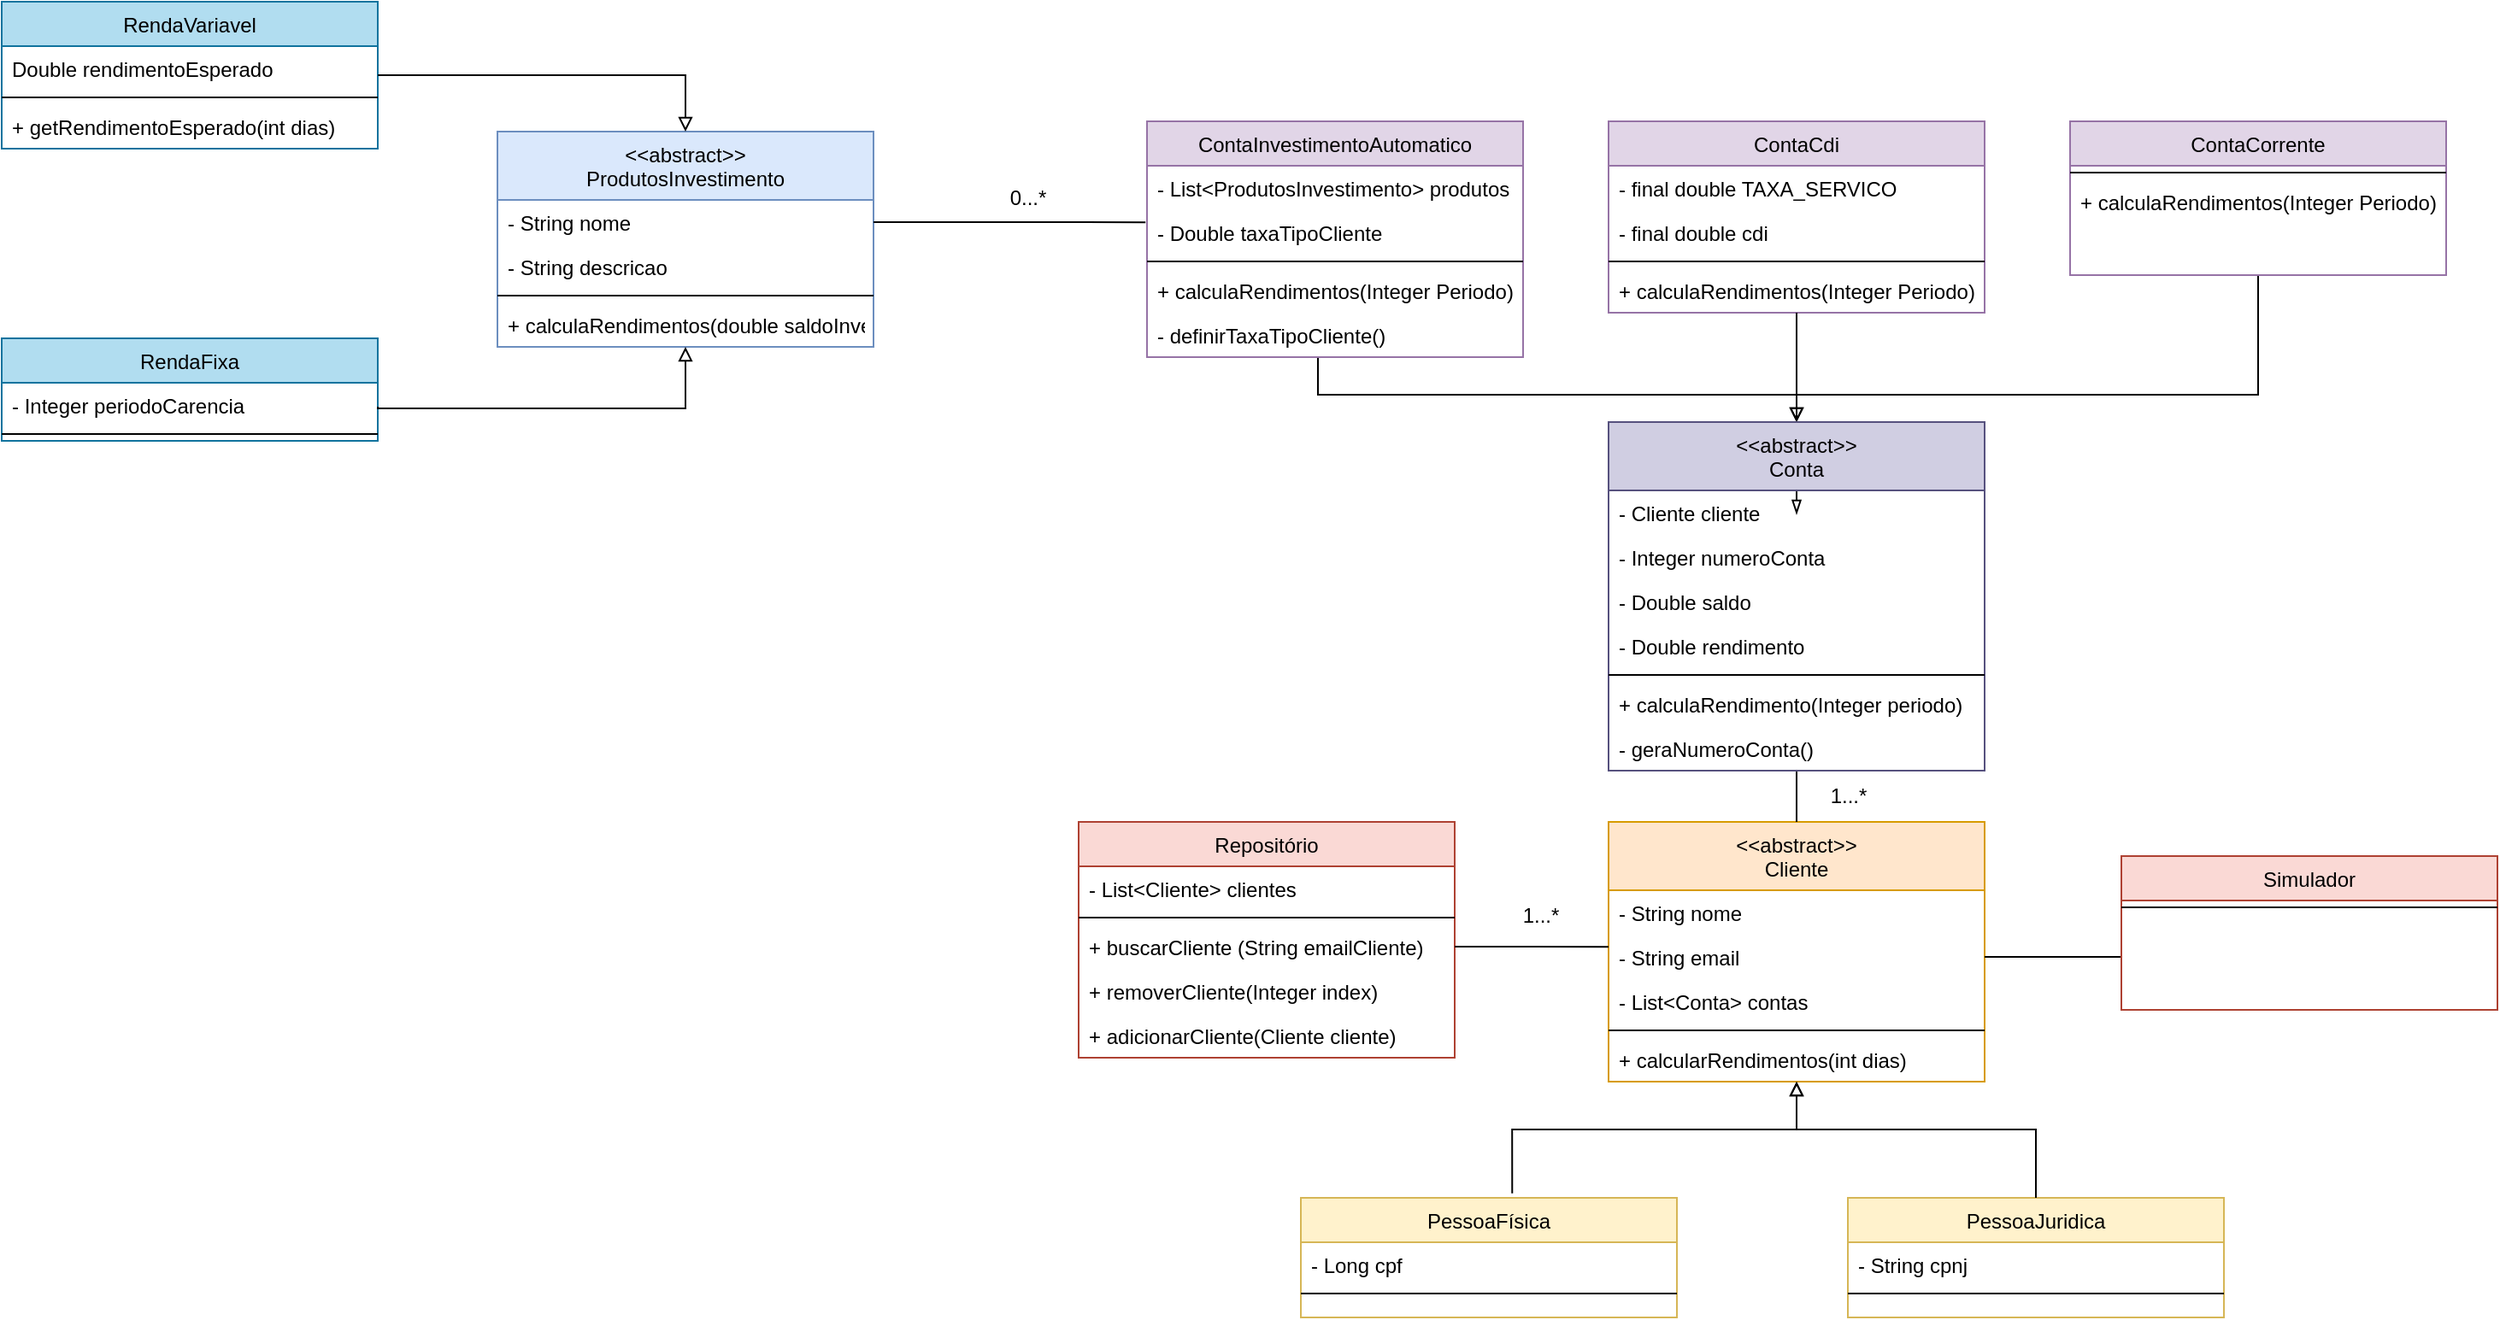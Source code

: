<mxfile version="26.0.16">
  <diagram id="C5RBs43oDa-KdzZeNtuy" name="Page-1">
    <mxGraphModel dx="2898" dy="1892" grid="1" gridSize="10" guides="1" tooltips="1" connect="1" arrows="1" fold="1" page="0" pageScale="1" pageWidth="827" pageHeight="1169" math="0" shadow="0">
      <root>
        <mxCell id="WIyWlLk6GJQsqaUBKTNV-0" />
        <mxCell id="WIyWlLk6GJQsqaUBKTNV-1" parent="WIyWlLk6GJQsqaUBKTNV-0" />
        <mxCell id="zkfFHV4jXpPFQw0GAbJ--17" value="&lt;&lt;abstract&gt;&gt;&#xa;Cliente" style="swimlane;fontStyle=0;align=center;verticalAlign=top;childLayout=stackLayout;horizontal=1;startSize=40;horizontalStack=0;resizeParent=1;resizeLast=0;collapsible=1;marginBottom=0;rounded=0;shadow=0;strokeWidth=1;fillColor=#ffe6cc;strokeColor=#d79b00;" parent="WIyWlLk6GJQsqaUBKTNV-1" vertex="1">
          <mxGeometry x="290" y="10" width="220" height="152" as="geometry">
            <mxRectangle x="550" y="140" width="160" height="26" as="alternateBounds" />
          </mxGeometry>
        </mxCell>
        <mxCell id="zkfFHV4jXpPFQw0GAbJ--18" value="- String nome" style="text;align=left;verticalAlign=top;spacingLeft=4;spacingRight=4;overflow=hidden;rotatable=0;points=[[0,0.5],[1,0.5]];portConstraint=eastwest;" parent="zkfFHV4jXpPFQw0GAbJ--17" vertex="1">
          <mxGeometry y="40" width="220" height="26" as="geometry" />
        </mxCell>
        <mxCell id="gj4aTY_zIKt3ty2umUnR-17" style="edgeStyle=orthogonalEdgeStyle;rounded=0;orthogonalLoop=1;jettySize=auto;html=1;endArrow=none;startFill=0;" edge="1" parent="zkfFHV4jXpPFQw0GAbJ--17" source="qYS2dhaPSShC_kYJh2iO-45">
          <mxGeometry relative="1" as="geometry">
            <mxPoint x="300" y="79" as="targetPoint" />
          </mxGeometry>
        </mxCell>
        <mxCell id="qYS2dhaPSShC_kYJh2iO-45" value="- String email" style="text;align=left;verticalAlign=top;spacingLeft=4;spacingRight=4;overflow=hidden;rotatable=0;points=[[0,0.5],[1,0.5]];portConstraint=eastwest;rounded=0;shadow=0;html=0;" parent="zkfFHV4jXpPFQw0GAbJ--17" vertex="1">
          <mxGeometry y="66" width="220" height="26" as="geometry" />
        </mxCell>
        <mxCell id="zkfFHV4jXpPFQw0GAbJ--19" value="- List&lt;Conta&gt; contas" style="text;align=left;verticalAlign=top;spacingLeft=4;spacingRight=4;overflow=hidden;rotatable=0;points=[[0,0.5],[1,0.5]];portConstraint=eastwest;rounded=0;shadow=0;html=0;" parent="zkfFHV4jXpPFQw0GAbJ--17" vertex="1">
          <mxGeometry y="92" width="220" height="26" as="geometry" />
        </mxCell>
        <mxCell id="zkfFHV4jXpPFQw0GAbJ--23" value="" style="line;html=1;strokeWidth=1;align=left;verticalAlign=middle;spacingTop=-1;spacingLeft=3;spacingRight=3;rotatable=0;labelPosition=right;points=[];portConstraint=eastwest;" parent="zkfFHV4jXpPFQw0GAbJ--17" vertex="1">
          <mxGeometry y="118" width="220" height="8" as="geometry" />
        </mxCell>
        <mxCell id="gj4aTY_zIKt3ty2umUnR-0" value="+ calcularRendimentos(int dias)" style="text;align=left;verticalAlign=top;spacingLeft=4;spacingRight=4;overflow=hidden;rotatable=0;points=[[0,0.5],[1,0.5]];portConstraint=eastwest;rounded=0;shadow=0;html=0;" vertex="1" parent="zkfFHV4jXpPFQw0GAbJ--17">
          <mxGeometry y="126" width="220" height="26" as="geometry" />
        </mxCell>
        <mxCell id="qYS2dhaPSShC_kYJh2iO-0" value="PessoaFísica" style="swimlane;fontStyle=0;align=center;verticalAlign=top;childLayout=stackLayout;horizontal=1;startSize=26;horizontalStack=0;resizeParent=1;resizeLast=0;collapsible=1;marginBottom=0;rounded=0;shadow=0;strokeWidth=1;fillColor=#fff2cc;strokeColor=#d6b656;" parent="WIyWlLk6GJQsqaUBKTNV-1" vertex="1">
          <mxGeometry x="110" y="230" width="220" height="70" as="geometry">
            <mxRectangle x="550" y="140" width="160" height="26" as="alternateBounds" />
          </mxGeometry>
        </mxCell>
        <mxCell id="qYS2dhaPSShC_kYJh2iO-1" value="- Long cpf" style="text;align=left;verticalAlign=top;spacingLeft=4;spacingRight=4;overflow=hidden;rotatable=0;points=[[0,0.5],[1,0.5]];portConstraint=eastwest;" parent="qYS2dhaPSShC_kYJh2iO-0" vertex="1">
          <mxGeometry y="26" width="220" height="26" as="geometry" />
        </mxCell>
        <mxCell id="qYS2dhaPSShC_kYJh2iO-3" value="" style="line;html=1;strokeWidth=1;align=left;verticalAlign=middle;spacingTop=-1;spacingLeft=3;spacingRight=3;rotatable=0;labelPosition=right;points=[];portConstraint=eastwest;" parent="qYS2dhaPSShC_kYJh2iO-0" vertex="1">
          <mxGeometry y="52" width="220" height="8" as="geometry" />
        </mxCell>
        <mxCell id="qYS2dhaPSShC_kYJh2iO-4" value="PessoaJuridica" style="swimlane;fontStyle=0;align=center;verticalAlign=top;childLayout=stackLayout;horizontal=1;startSize=26;horizontalStack=0;resizeParent=1;resizeLast=0;collapsible=1;marginBottom=0;rounded=0;shadow=0;strokeWidth=1;fillColor=#fff2cc;strokeColor=#d6b656;" parent="WIyWlLk6GJQsqaUBKTNV-1" vertex="1">
          <mxGeometry x="430" y="230" width="220" height="70" as="geometry">
            <mxRectangle x="550" y="140" width="160" height="26" as="alternateBounds" />
          </mxGeometry>
        </mxCell>
        <mxCell id="qYS2dhaPSShC_kYJh2iO-5" value="- String cpnj" style="text;align=left;verticalAlign=top;spacingLeft=4;spacingRight=4;overflow=hidden;rotatable=0;points=[[0,0.5],[1,0.5]];portConstraint=eastwest;" parent="qYS2dhaPSShC_kYJh2iO-4" vertex="1">
          <mxGeometry y="26" width="220" height="26" as="geometry" />
        </mxCell>
        <mxCell id="qYS2dhaPSShC_kYJh2iO-7" value="" style="line;html=1;strokeWidth=1;align=left;verticalAlign=middle;spacingTop=-1;spacingLeft=3;spacingRight=3;rotatable=0;labelPosition=right;points=[];portConstraint=eastwest;" parent="qYS2dhaPSShC_kYJh2iO-4" vertex="1">
          <mxGeometry y="52" width="220" height="8" as="geometry" />
        </mxCell>
        <mxCell id="qYS2dhaPSShC_kYJh2iO-10" value="&lt;&lt;abstract&gt;&gt;&#xa;ProdutosInvestimento" style="swimlane;fontStyle=0;align=center;verticalAlign=top;childLayout=stackLayout;horizontal=1;startSize=40;horizontalStack=0;resizeParent=1;resizeLast=0;collapsible=1;marginBottom=0;rounded=0;shadow=0;strokeWidth=1;fillColor=#dae8fc;strokeColor=#6c8ebf;" parent="WIyWlLk6GJQsqaUBKTNV-1" vertex="1">
          <mxGeometry x="-360" y="-394" width="220" height="126" as="geometry">
            <mxRectangle x="550" y="140" width="160" height="26" as="alternateBounds" />
          </mxGeometry>
        </mxCell>
        <mxCell id="qYS2dhaPSShC_kYJh2iO-11" value="- String nome" style="text;align=left;verticalAlign=top;spacingLeft=4;spacingRight=4;overflow=hidden;rotatable=0;points=[[0,0.5],[1,0.5]];portConstraint=eastwest;" parent="qYS2dhaPSShC_kYJh2iO-10" vertex="1">
          <mxGeometry y="40" width="220" height="26" as="geometry" />
        </mxCell>
        <mxCell id="qYS2dhaPSShC_kYJh2iO-12" value="- String descricao" style="text;align=left;verticalAlign=top;spacingLeft=4;spacingRight=4;overflow=hidden;rotatable=0;points=[[0,0.5],[1,0.5]];portConstraint=eastwest;rounded=0;shadow=0;html=0;" parent="qYS2dhaPSShC_kYJh2iO-10" vertex="1">
          <mxGeometry y="66" width="220" height="26" as="geometry" />
        </mxCell>
        <mxCell id="qYS2dhaPSShC_kYJh2iO-13" value="" style="line;html=1;strokeWidth=1;align=left;verticalAlign=middle;spacingTop=-1;spacingLeft=3;spacingRight=3;rotatable=0;labelPosition=right;points=[];portConstraint=eastwest;" parent="qYS2dhaPSShC_kYJh2iO-10" vertex="1">
          <mxGeometry y="92" width="220" height="8" as="geometry" />
        </mxCell>
        <mxCell id="gj4aTY_zIKt3ty2umUnR-8" value="+ calculaRendimentos(double saldoInvestido, int dias)" style="text;align=left;verticalAlign=top;spacingLeft=4;spacingRight=4;overflow=hidden;rotatable=0;points=[[0,0.5],[1,0.5]];portConstraint=eastwest;rounded=0;shadow=0;html=0;" vertex="1" parent="qYS2dhaPSShC_kYJh2iO-10">
          <mxGeometry y="100" width="220" height="26" as="geometry" />
        </mxCell>
        <mxCell id="qYS2dhaPSShC_kYJh2iO-14" value="RendaFixa" style="swimlane;fontStyle=0;align=center;verticalAlign=top;childLayout=stackLayout;horizontal=1;startSize=26;horizontalStack=0;resizeParent=1;resizeLast=0;collapsible=1;marginBottom=0;rounded=0;shadow=0;strokeWidth=1;fillColor=#b1ddf0;strokeColor=#10739e;" parent="WIyWlLk6GJQsqaUBKTNV-1" vertex="1">
          <mxGeometry x="-650" y="-273" width="220" height="60" as="geometry">
            <mxRectangle x="550" y="140" width="160" height="26" as="alternateBounds" />
          </mxGeometry>
        </mxCell>
        <mxCell id="qYS2dhaPSShC_kYJh2iO-16" value="- Integer periodoCarencia" style="text;align=left;verticalAlign=top;spacingLeft=4;spacingRight=4;overflow=hidden;rotatable=0;points=[[0,0.5],[1,0.5]];portConstraint=eastwest;rounded=0;shadow=0;html=0;" parent="qYS2dhaPSShC_kYJh2iO-14" vertex="1">
          <mxGeometry y="26" width="220" height="26" as="geometry" />
        </mxCell>
        <mxCell id="qYS2dhaPSShC_kYJh2iO-17" value="" style="line;html=1;strokeWidth=1;align=left;verticalAlign=middle;spacingTop=-1;spacingLeft=3;spacingRight=3;rotatable=0;labelPosition=right;points=[];portConstraint=eastwest;" parent="qYS2dhaPSShC_kYJh2iO-14" vertex="1">
          <mxGeometry y="52" width="220" height="8" as="geometry" />
        </mxCell>
        <mxCell id="qYS2dhaPSShC_kYJh2iO-18" value="RendaVariavel" style="swimlane;fontStyle=0;align=center;verticalAlign=top;childLayout=stackLayout;horizontal=1;startSize=26;horizontalStack=0;resizeParent=1;resizeLast=0;collapsible=1;marginBottom=0;rounded=0;shadow=0;strokeWidth=1;fillColor=#b1ddf0;strokeColor=#10739e;" parent="WIyWlLk6GJQsqaUBKTNV-1" vertex="1">
          <mxGeometry x="-650" y="-470" width="220" height="86" as="geometry">
            <mxRectangle x="550" y="140" width="160" height="26" as="alternateBounds" />
          </mxGeometry>
        </mxCell>
        <mxCell id="qYS2dhaPSShC_kYJh2iO-19" value="Double rendimentoEsperado" style="text;align=left;verticalAlign=top;spacingLeft=4;spacingRight=4;overflow=hidden;rotatable=0;points=[[0,0.5],[1,0.5]];portConstraint=eastwest;" parent="qYS2dhaPSShC_kYJh2iO-18" vertex="1">
          <mxGeometry y="26" width="220" height="26" as="geometry" />
        </mxCell>
        <mxCell id="qYS2dhaPSShC_kYJh2iO-21" value="" style="line;html=1;strokeWidth=1;align=left;verticalAlign=middle;spacingTop=-1;spacingLeft=3;spacingRight=3;rotatable=0;labelPosition=right;points=[];portConstraint=eastwest;" parent="qYS2dhaPSShC_kYJh2iO-18" vertex="1">
          <mxGeometry y="52" width="220" height="8" as="geometry" />
        </mxCell>
        <mxCell id="gj4aTY_zIKt3ty2umUnR-9" value="+ getRendimentoEsperado(int dias)" style="text;align=left;verticalAlign=top;spacingLeft=4;spacingRight=4;overflow=hidden;rotatable=0;points=[[0,0.5],[1,0.5]];portConstraint=eastwest;rounded=0;shadow=0;html=0;" vertex="1" parent="qYS2dhaPSShC_kYJh2iO-18">
          <mxGeometry y="60" width="220" height="26" as="geometry" />
        </mxCell>
        <mxCell id="qYS2dhaPSShC_kYJh2iO-47" style="edgeStyle=orthogonalEdgeStyle;rounded=0;orthogonalLoop=1;jettySize=auto;html=1;endArrow=none;startFill=0;" parent="WIyWlLk6GJQsqaUBKTNV-1" source="qYS2dhaPSShC_kYJh2iO-22" target="zkfFHV4jXpPFQw0GAbJ--17" edge="1">
          <mxGeometry relative="1" as="geometry" />
        </mxCell>
        <mxCell id="qYS2dhaPSShC_kYJh2iO-48" style="edgeStyle=orthogonalEdgeStyle;rounded=0;orthogonalLoop=1;jettySize=auto;html=1;entryX=0.5;entryY=0;entryDx=0;entryDy=0;endArrow=block;startFill=0;startArrow=none;endFill=0;" parent="WIyWlLk6GJQsqaUBKTNV-1" source="qYS2dhaPSShC_kYJh2iO-26" target="qYS2dhaPSShC_kYJh2iO-22" edge="1">
          <mxGeometry relative="1" as="geometry">
            <Array as="points">
              <mxPoint x="120" y="-240" />
              <mxPoint x="400" y="-240" />
            </Array>
          </mxGeometry>
        </mxCell>
        <mxCell id="qYS2dhaPSShC_kYJh2iO-26" value="ContaInvestimentoAutomatico" style="swimlane;fontStyle=0;align=center;verticalAlign=top;childLayout=stackLayout;horizontal=1;startSize=26;horizontalStack=0;resizeParent=1;resizeLast=0;collapsible=1;marginBottom=0;rounded=0;shadow=0;strokeWidth=1;fillColor=#e1d5e7;strokeColor=#9673a6;" parent="WIyWlLk6GJQsqaUBKTNV-1" vertex="1">
          <mxGeometry x="20" y="-400" width="220" height="138" as="geometry">
            <mxRectangle x="550" y="140" width="160" height="26" as="alternateBounds" />
          </mxGeometry>
        </mxCell>
        <mxCell id="gj4aTY_zIKt3ty2umUnR-6" value="- List&lt;ProdutosInvestimento&gt; produtos" style="text;align=left;verticalAlign=top;spacingLeft=4;spacingRight=4;overflow=hidden;rotatable=0;points=[[0,0.5],[1,0.5]];portConstraint=eastwest;" vertex="1" parent="qYS2dhaPSShC_kYJh2iO-26">
          <mxGeometry y="26" width="220" height="26" as="geometry" />
        </mxCell>
        <mxCell id="qYS2dhaPSShC_kYJh2iO-27" value="- Double taxaTipoCliente" style="text;align=left;verticalAlign=top;spacingLeft=4;spacingRight=4;overflow=hidden;rotatable=0;points=[[0,0.5],[1,0.5]];portConstraint=eastwest;" parent="qYS2dhaPSShC_kYJh2iO-26" vertex="1">
          <mxGeometry y="52" width="220" height="26" as="geometry" />
        </mxCell>
        <mxCell id="qYS2dhaPSShC_kYJh2iO-29" value="" style="line;html=1;strokeWidth=1;align=left;verticalAlign=middle;spacingTop=-1;spacingLeft=3;spacingRight=3;rotatable=0;labelPosition=right;points=[];portConstraint=eastwest;" parent="qYS2dhaPSShC_kYJh2iO-26" vertex="1">
          <mxGeometry y="78" width="220" height="8" as="geometry" />
        </mxCell>
        <mxCell id="qYS2dhaPSShC_kYJh2iO-44" value="+ calculaRendimentos(Integer Periodo)" style="text;align=left;verticalAlign=top;spacingLeft=4;spacingRight=4;overflow=hidden;rotatable=0;points=[[0,0.5],[1,0.5]];portConstraint=eastwest;rounded=0;shadow=0;html=0;" parent="qYS2dhaPSShC_kYJh2iO-26" vertex="1">
          <mxGeometry y="86" width="220" height="26" as="geometry" />
        </mxCell>
        <mxCell id="gj4aTY_zIKt3ty2umUnR-7" value="- definirTaxaTipoCliente()" style="text;align=left;verticalAlign=top;spacingLeft=4;spacingRight=4;overflow=hidden;rotatable=0;points=[[0,0.5],[1,0.5]];portConstraint=eastwest;rounded=0;shadow=0;html=0;" vertex="1" parent="qYS2dhaPSShC_kYJh2iO-26">
          <mxGeometry y="112" width="220" height="26" as="geometry" />
        </mxCell>
        <mxCell id="qYS2dhaPSShC_kYJh2iO-30" value="ContaCdi" style="swimlane;fontStyle=0;align=center;verticalAlign=top;childLayout=stackLayout;horizontal=1;startSize=26;horizontalStack=0;resizeParent=1;resizeLast=0;collapsible=1;marginBottom=0;rounded=0;shadow=0;strokeWidth=1;fillColor=#e1d5e7;strokeColor=#9673a6;" parent="WIyWlLk6GJQsqaUBKTNV-1" vertex="1">
          <mxGeometry x="290" y="-400" width="220" height="112" as="geometry">
            <mxRectangle x="550" y="140" width="160" height="26" as="alternateBounds" />
          </mxGeometry>
        </mxCell>
        <mxCell id="qYS2dhaPSShC_kYJh2iO-32" value="- final double TAXA_SERVICO" style="text;align=left;verticalAlign=top;spacingLeft=4;spacingRight=4;overflow=hidden;rotatable=0;points=[[0,0.5],[1,0.5]];portConstraint=eastwest;rounded=0;shadow=0;html=0;" parent="qYS2dhaPSShC_kYJh2iO-30" vertex="1">
          <mxGeometry y="26" width="220" height="26" as="geometry" />
        </mxCell>
        <mxCell id="gj4aTY_zIKt3ty2umUnR-5" value="- final double cdi" style="text;align=left;verticalAlign=top;spacingLeft=4;spacingRight=4;overflow=hidden;rotatable=0;points=[[0,0.5],[1,0.5]];portConstraint=eastwest;rounded=0;shadow=0;html=0;" vertex="1" parent="qYS2dhaPSShC_kYJh2iO-30">
          <mxGeometry y="52" width="220" height="26" as="geometry" />
        </mxCell>
        <mxCell id="qYS2dhaPSShC_kYJh2iO-33" value="" style="line;html=1;strokeWidth=1;align=left;verticalAlign=middle;spacingTop=-1;spacingLeft=3;spacingRight=3;rotatable=0;labelPosition=right;points=[];portConstraint=eastwest;" parent="qYS2dhaPSShC_kYJh2iO-30" vertex="1">
          <mxGeometry y="78" width="220" height="8" as="geometry" />
        </mxCell>
        <mxCell id="qYS2dhaPSShC_kYJh2iO-42" value="+ calculaRendimentos(Integer Periodo)" style="text;align=left;verticalAlign=top;spacingLeft=4;spacingRight=4;overflow=hidden;rotatable=0;points=[[0,0.5],[1,0.5]];portConstraint=eastwest;rounded=0;shadow=0;html=0;" parent="qYS2dhaPSShC_kYJh2iO-30" vertex="1">
          <mxGeometry y="86" width="220" height="26" as="geometry" />
        </mxCell>
        <mxCell id="qYS2dhaPSShC_kYJh2iO-50" style="edgeStyle=orthogonalEdgeStyle;rounded=0;orthogonalLoop=1;jettySize=auto;html=1;exitX=0.5;exitY=1;exitDx=0;exitDy=0;entryX=0.75;entryY=0;entryDx=0;entryDy=0;endArrow=blockThin;startFill=0;endFill=0;" parent="WIyWlLk6GJQsqaUBKTNV-1" source="qYS2dhaPSShC_kYJh2iO-34" edge="1">
          <mxGeometry relative="1" as="geometry">
            <mxPoint x="600" y="-290" as="sourcePoint" />
            <mxPoint x="400" y="-170" as="targetPoint" />
            <Array as="points">
              <mxPoint x="670" y="-240" />
              <mxPoint x="400" y="-240" />
            </Array>
          </mxGeometry>
        </mxCell>
        <mxCell id="qYS2dhaPSShC_kYJh2iO-34" value="ContaCorrente" style="swimlane;fontStyle=0;align=center;verticalAlign=top;childLayout=stackLayout;horizontal=1;startSize=26;horizontalStack=0;resizeParent=1;resizeLast=0;collapsible=1;marginBottom=0;rounded=0;shadow=0;strokeWidth=1;fillColor=#e1d5e7;strokeColor=#9673a6;" parent="WIyWlLk6GJQsqaUBKTNV-1" vertex="1">
          <mxGeometry x="560" y="-400" width="220" height="90" as="geometry">
            <mxRectangle x="550" y="140" width="160" height="26" as="alternateBounds" />
          </mxGeometry>
        </mxCell>
        <mxCell id="qYS2dhaPSShC_kYJh2iO-37" value="" style="line;html=1;strokeWidth=1;align=left;verticalAlign=middle;spacingTop=-1;spacingLeft=3;spacingRight=3;rotatable=0;labelPosition=right;points=[];portConstraint=eastwest;" parent="qYS2dhaPSShC_kYJh2iO-34" vertex="1">
          <mxGeometry y="26" width="220" height="8" as="geometry" />
        </mxCell>
        <mxCell id="qYS2dhaPSShC_kYJh2iO-43" value="+ calculaRendimentos(Integer Periodo)" style="text;align=left;verticalAlign=top;spacingLeft=4;spacingRight=4;overflow=hidden;rotatable=0;points=[[0,0.5],[1,0.5]];portConstraint=eastwest;rounded=0;shadow=0;html=0;" parent="qYS2dhaPSShC_kYJh2iO-34" vertex="1">
          <mxGeometry y="34" width="220" height="26" as="geometry" />
        </mxCell>
        <mxCell id="qYS2dhaPSShC_kYJh2iO-53" style="edgeStyle=orthogonalEdgeStyle;rounded=0;orthogonalLoop=1;jettySize=auto;html=1;entryX=0.562;entryY=-0.037;entryDx=0;entryDy=0;entryPerimeter=0;startArrow=block;startFill=0;endArrow=none;" parent="WIyWlLk6GJQsqaUBKTNV-1" source="zkfFHV4jXpPFQw0GAbJ--17" target="qYS2dhaPSShC_kYJh2iO-0" edge="1">
          <mxGeometry relative="1" as="geometry">
            <Array as="points">
              <mxPoint x="400" y="190" />
              <mxPoint x="234" y="190" />
            </Array>
          </mxGeometry>
        </mxCell>
        <mxCell id="qYS2dhaPSShC_kYJh2iO-54" style="edgeStyle=orthogonalEdgeStyle;rounded=0;orthogonalLoop=1;jettySize=auto;html=1;entryX=0.5;entryY=0;entryDx=0;entryDy=0;endArrow=none;startFill=0;endFill=1;startArrow=block;exitX=0.5;exitY=1;exitDx=0;exitDy=0;" parent="WIyWlLk6GJQsqaUBKTNV-1" source="zkfFHV4jXpPFQw0GAbJ--17" target="qYS2dhaPSShC_kYJh2iO-4" edge="1">
          <mxGeometry relative="1" as="geometry">
            <mxPoint x="400" y="150" as="sourcePoint" />
            <Array as="points">
              <mxPoint x="400" y="190" />
              <mxPoint x="540" y="190" />
            </Array>
          </mxGeometry>
        </mxCell>
        <mxCell id="qYS2dhaPSShC_kYJh2iO-55" value="Simulador" style="swimlane;fontStyle=0;align=center;verticalAlign=top;childLayout=stackLayout;horizontal=1;startSize=26;horizontalStack=0;resizeParent=1;resizeLast=0;collapsible=1;marginBottom=0;rounded=0;shadow=0;strokeWidth=1;fillColor=#fad9d5;strokeColor=#ae4132;" parent="WIyWlLk6GJQsqaUBKTNV-1" vertex="1">
          <mxGeometry x="590" y="30" width="220" height="90" as="geometry">
            <mxRectangle x="550" y="140" width="160" height="26" as="alternateBounds" />
          </mxGeometry>
        </mxCell>
        <mxCell id="qYS2dhaPSShC_kYJh2iO-59" value="" style="line;html=1;strokeWidth=1;align=left;verticalAlign=middle;spacingTop=-1;spacingLeft=3;spacingRight=3;rotatable=0;labelPosition=right;points=[];portConstraint=eastwest;" parent="qYS2dhaPSShC_kYJh2iO-55" vertex="1">
          <mxGeometry y="26" width="220" height="8" as="geometry" />
        </mxCell>
        <mxCell id="qYS2dhaPSShC_kYJh2iO-62" value="" style="edgeStyle=orthogonalEdgeStyle;rounded=0;orthogonalLoop=1;jettySize=auto;html=1;endArrow=block;startFill=0;exitX=0.5;exitY=1;exitDx=0;exitDy=0;endFill=0;" parent="WIyWlLk6GJQsqaUBKTNV-1" source="qYS2dhaPSShC_kYJh2iO-30" target="qYS2dhaPSShC_kYJh2iO-22" edge="1">
          <mxGeometry relative="1" as="geometry">
            <mxPoint x="400" y="-310" as="sourcePoint" />
            <mxPoint x="360" y="-170" as="targetPoint" />
            <Array as="points">
              <mxPoint x="400" y="-170" />
            </Array>
          </mxGeometry>
        </mxCell>
        <mxCell id="qYS2dhaPSShC_kYJh2iO-22" value="&lt;&lt;abstract&gt;&gt;&#xa;Conta" style="swimlane;fontStyle=0;align=center;verticalAlign=top;childLayout=stackLayout;horizontal=1;startSize=40;horizontalStack=0;resizeParent=1;resizeLast=0;collapsible=1;marginBottom=0;rounded=0;shadow=0;strokeWidth=1;fillColor=#d0cee2;strokeColor=#56517e;" parent="WIyWlLk6GJQsqaUBKTNV-1" vertex="1">
          <mxGeometry x="290" y="-224" width="220" height="204" as="geometry">
            <mxRectangle x="550" y="140" width="160" height="26" as="alternateBounds" />
          </mxGeometry>
        </mxCell>
        <mxCell id="qYS2dhaPSShC_kYJh2iO-23" value="- Cliente cliente" style="text;align=left;verticalAlign=top;spacingLeft=4;spacingRight=4;overflow=hidden;rotatable=0;points=[[0,0.5],[1,0.5]];portConstraint=eastwest;" parent="qYS2dhaPSShC_kYJh2iO-22" vertex="1">
          <mxGeometry y="40" width="220" height="26" as="geometry" />
        </mxCell>
        <mxCell id="qYS2dhaPSShC_kYJh2iO-40" value="- Integer numeroConta" style="text;align=left;verticalAlign=top;spacingLeft=4;spacingRight=4;overflow=hidden;rotatable=0;points=[[0,0.5],[1,0.5]];portConstraint=eastwest;rounded=0;shadow=0;html=0;" parent="qYS2dhaPSShC_kYJh2iO-22" vertex="1">
          <mxGeometry y="66" width="220" height="26" as="geometry" />
        </mxCell>
        <mxCell id="qYS2dhaPSShC_kYJh2iO-24" value="- Double saldo" style="text;align=left;verticalAlign=top;spacingLeft=4;spacingRight=4;overflow=hidden;rotatable=0;points=[[0,0.5],[1,0.5]];portConstraint=eastwest;rounded=0;shadow=0;html=0;" parent="qYS2dhaPSShC_kYJh2iO-22" vertex="1">
          <mxGeometry y="92" width="220" height="26" as="geometry" />
        </mxCell>
        <mxCell id="gj4aTY_zIKt3ty2umUnR-1" value="- Double rendimento" style="text;align=left;verticalAlign=top;spacingLeft=4;spacingRight=4;overflow=hidden;rotatable=0;points=[[0,0.5],[1,0.5]];portConstraint=eastwest;rounded=0;shadow=0;html=0;" vertex="1" parent="qYS2dhaPSShC_kYJh2iO-22">
          <mxGeometry y="118" width="220" height="26" as="geometry" />
        </mxCell>
        <mxCell id="qYS2dhaPSShC_kYJh2iO-25" value="" style="line;html=1;strokeWidth=1;align=left;verticalAlign=middle;spacingTop=-1;spacingLeft=3;spacingRight=3;rotatable=0;labelPosition=right;points=[];portConstraint=eastwest;" parent="qYS2dhaPSShC_kYJh2iO-22" vertex="1">
          <mxGeometry y="144" width="220" height="8" as="geometry" />
        </mxCell>
        <mxCell id="qYS2dhaPSShC_kYJh2iO-41" value="+ calculaRendimento(Integer periodo)" style="text;align=left;verticalAlign=top;spacingLeft=4;spacingRight=4;overflow=hidden;rotatable=0;points=[[0,0.5],[1,0.5]];portConstraint=eastwest;rounded=0;shadow=0;html=0;" parent="qYS2dhaPSShC_kYJh2iO-22" vertex="1">
          <mxGeometry y="152" width="220" height="26" as="geometry" />
        </mxCell>
        <mxCell id="gj4aTY_zIKt3ty2umUnR-2" value="- geraNumeroConta()" style="text;align=left;verticalAlign=top;spacingLeft=4;spacingRight=4;overflow=hidden;rotatable=0;points=[[0,0.5],[1,0.5]];portConstraint=eastwest;rounded=0;shadow=0;html=0;" vertex="1" parent="qYS2dhaPSShC_kYJh2iO-22">
          <mxGeometry y="178" width="220" height="26" as="geometry" />
        </mxCell>
        <mxCell id="qYS2dhaPSShC_kYJh2iO-64" value="1...*" style="text;html=1;align=center;verticalAlign=middle;resizable=0;points=[];autosize=1;strokeColor=none;fillColor=none;" parent="WIyWlLk6GJQsqaUBKTNV-1" vertex="1">
          <mxGeometry x="410" y="-20" width="40" height="30" as="geometry" />
        </mxCell>
        <mxCell id="qYS2dhaPSShC_kYJh2iO-67" value="0...*" style="text;html=1;align=center;verticalAlign=middle;resizable=0;points=[];autosize=1;strokeColor=none;fillColor=none;" parent="WIyWlLk6GJQsqaUBKTNV-1" vertex="1">
          <mxGeometry x="-70" y="-370" width="40" height="30" as="geometry" />
        </mxCell>
        <mxCell id="qYS2dhaPSShC_kYJh2iO-68" style="edgeStyle=orthogonalEdgeStyle;rounded=0;orthogonalLoop=1;jettySize=auto;html=1;entryX=0.5;entryY=0;entryDx=0;entryDy=0;endArrow=block;startFill=0;startArrow=none;endFill=0;exitX=1;exitY=0.5;exitDx=0;exitDy=0;" parent="WIyWlLk6GJQsqaUBKTNV-1" source="qYS2dhaPSShC_kYJh2iO-18" target="qYS2dhaPSShC_kYJh2iO-10" edge="1">
          <mxGeometry relative="1" as="geometry">
            <mxPoint x="-420" y="-463" as="sourcePoint" />
            <mxPoint x="-120" y="-363" as="targetPoint" />
            <Array as="points">
              <mxPoint x="-250" y="-427" />
            </Array>
          </mxGeometry>
        </mxCell>
        <mxCell id="qYS2dhaPSShC_kYJh2iO-69" style="edgeStyle=orthogonalEdgeStyle;rounded=0;orthogonalLoop=1;jettySize=auto;html=1;endArrow=block;startFill=0;startArrow=none;endFill=0;exitX=1;exitY=0.5;exitDx=0;exitDy=0;entryX=0.5;entryY=1;entryDx=0;entryDy=0;" parent="WIyWlLk6GJQsqaUBKTNV-1" target="qYS2dhaPSShC_kYJh2iO-10" edge="1">
          <mxGeometry relative="1" as="geometry">
            <mxPoint x="-429.96" y="-233" as="sourcePoint" />
            <mxPoint x="-250" y="-264" as="targetPoint" />
            <Array as="points">
              <mxPoint x="-250" y="-232" />
            </Array>
          </mxGeometry>
        </mxCell>
        <mxCell id="gj4aTY_zIKt3ty2umUnR-10" value="Repositório" style="swimlane;fontStyle=0;align=center;verticalAlign=top;childLayout=stackLayout;horizontal=1;startSize=26;horizontalStack=0;resizeParent=1;resizeLast=0;collapsible=1;marginBottom=0;rounded=0;shadow=0;strokeWidth=1;fillColor=#fad9d5;strokeColor=#ae4132;" vertex="1" parent="WIyWlLk6GJQsqaUBKTNV-1">
          <mxGeometry x="-20" y="10" width="220" height="138" as="geometry">
            <mxRectangle x="550" y="140" width="160" height="26" as="alternateBounds" />
          </mxGeometry>
        </mxCell>
        <mxCell id="gj4aTY_zIKt3ty2umUnR-15" value="- List&lt;Cliente&gt; clientes" style="text;align=left;verticalAlign=top;spacingLeft=4;spacingRight=4;overflow=hidden;rotatable=0;points=[[0,0.5],[1,0.5]];portConstraint=eastwest;rounded=0;shadow=0;html=0;" vertex="1" parent="gj4aTY_zIKt3ty2umUnR-10">
          <mxGeometry y="26" width="220" height="26" as="geometry" />
        </mxCell>
        <mxCell id="gj4aTY_zIKt3ty2umUnR-11" value="" style="line;html=1;strokeWidth=1;align=left;verticalAlign=middle;spacingTop=-1;spacingLeft=3;spacingRight=3;rotatable=0;labelPosition=right;points=[];portConstraint=eastwest;" vertex="1" parent="gj4aTY_zIKt3ty2umUnR-10">
          <mxGeometry y="52" width="220" height="8" as="geometry" />
        </mxCell>
        <mxCell id="gj4aTY_zIKt3ty2umUnR-12" value="+ buscarCliente (String emailCliente)" style="text;align=left;verticalAlign=top;spacingLeft=4;spacingRight=4;overflow=hidden;rotatable=0;points=[[0,0.5],[1,0.5]];portConstraint=eastwest;rounded=0;shadow=0;html=0;" vertex="1" parent="gj4aTY_zIKt3ty2umUnR-10">
          <mxGeometry y="60" width="220" height="26" as="geometry" />
        </mxCell>
        <mxCell id="gj4aTY_zIKt3ty2umUnR-14" value="+ removerCliente(Integer index)" style="text;align=left;verticalAlign=top;spacingLeft=4;spacingRight=4;overflow=hidden;rotatable=0;points=[[0,0.5],[1,0.5]];portConstraint=eastwest;rounded=0;shadow=0;html=0;" vertex="1" parent="gj4aTY_zIKt3ty2umUnR-10">
          <mxGeometry y="86" width="220" height="26" as="geometry" />
        </mxCell>
        <mxCell id="gj4aTY_zIKt3ty2umUnR-13" value="+ adicionarCliente(Cliente cliente)" style="text;align=left;verticalAlign=top;spacingLeft=4;spacingRight=4;overflow=hidden;rotatable=0;points=[[0,0.5],[1,0.5]];portConstraint=eastwest;rounded=0;shadow=0;html=0;" vertex="1" parent="gj4aTY_zIKt3ty2umUnR-10">
          <mxGeometry y="112" width="220" height="26" as="geometry" />
        </mxCell>
        <mxCell id="gj4aTY_zIKt3ty2umUnR-16" style="edgeStyle=orthogonalEdgeStyle;rounded=0;orthogonalLoop=1;jettySize=auto;html=1;exitX=1;exitY=0.5;exitDx=0;exitDy=0;entryX=0;entryY=0.274;entryDx=0;entryDy=0;entryPerimeter=0;endArrow=none;startFill=0;" edge="1" parent="WIyWlLk6GJQsqaUBKTNV-1" source="gj4aTY_zIKt3ty2umUnR-12" target="qYS2dhaPSShC_kYJh2iO-45">
          <mxGeometry relative="1" as="geometry">
            <mxPoint x="280" y="83.118" as="targetPoint" />
          </mxGeometry>
        </mxCell>
        <mxCell id="gj4aTY_zIKt3ty2umUnR-18" value="1...*" style="text;html=1;align=center;verticalAlign=middle;resizable=0;points=[];autosize=1;strokeColor=none;fillColor=none;" vertex="1" parent="WIyWlLk6GJQsqaUBKTNV-1">
          <mxGeometry x="230" y="50" width="40" height="30" as="geometry" />
        </mxCell>
        <mxCell id="gj4aTY_zIKt3ty2umUnR-19" style="edgeStyle=orthogonalEdgeStyle;rounded=0;orthogonalLoop=1;jettySize=auto;html=1;entryX=-0.004;entryY=0.273;entryDx=0;entryDy=0;entryPerimeter=0;endArrow=none;startFill=0;" edge="1" parent="WIyWlLk6GJQsqaUBKTNV-1" source="qYS2dhaPSShC_kYJh2iO-11" target="qYS2dhaPSShC_kYJh2iO-27">
          <mxGeometry relative="1" as="geometry" />
        </mxCell>
      </root>
    </mxGraphModel>
  </diagram>
</mxfile>
